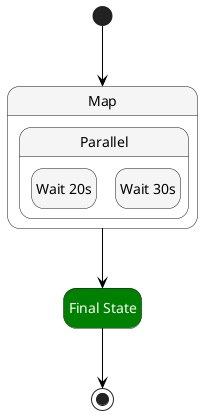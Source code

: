 @startuml
hide empty description
skinparam ArrowColor #black
skinparam state {

    BackgroundColor<<aslMap>> #whitesmoke

    BackgroundColor<<aslParallel>> #whitesmoke

    BackgroundColor<<aslSucceed>> #green
    FontColor<<aslSucceed>> automatic

    BackgroundColor<<aslWait>> #whitesmoke
    FontColor<<aslWait>> automatic
    BackgroundColor<<Compensate>> #orange
}
state "Map" as state1<<aslMap>> {
state "Parallel" as state3<<aslParallel>> {
state "Wait 20s" as state4<<aslWait>>
state "Wait 30s" as state5<<aslWait>>
}
}
state "Final State" as state2<<aslSucceed>>
[*] --> state1
state1 --> state2
state2 --> [*]
@enduml
